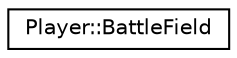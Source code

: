 digraph "Graphical Class Hierarchy"
{
 // LATEX_PDF_SIZE
  edge [fontname="Helvetica",fontsize="10",labelfontname="Helvetica",labelfontsize="10"];
  node [fontname="Helvetica",fontsize="10",shape=record];
  rankdir="LR";
  Node0 [label="Player::BattleField",height=0.2,width=0.4,color="black", fillcolor="white", style="filled",URL="$struct_player_1_1_battle_field.html",tooltip=" "];
}
